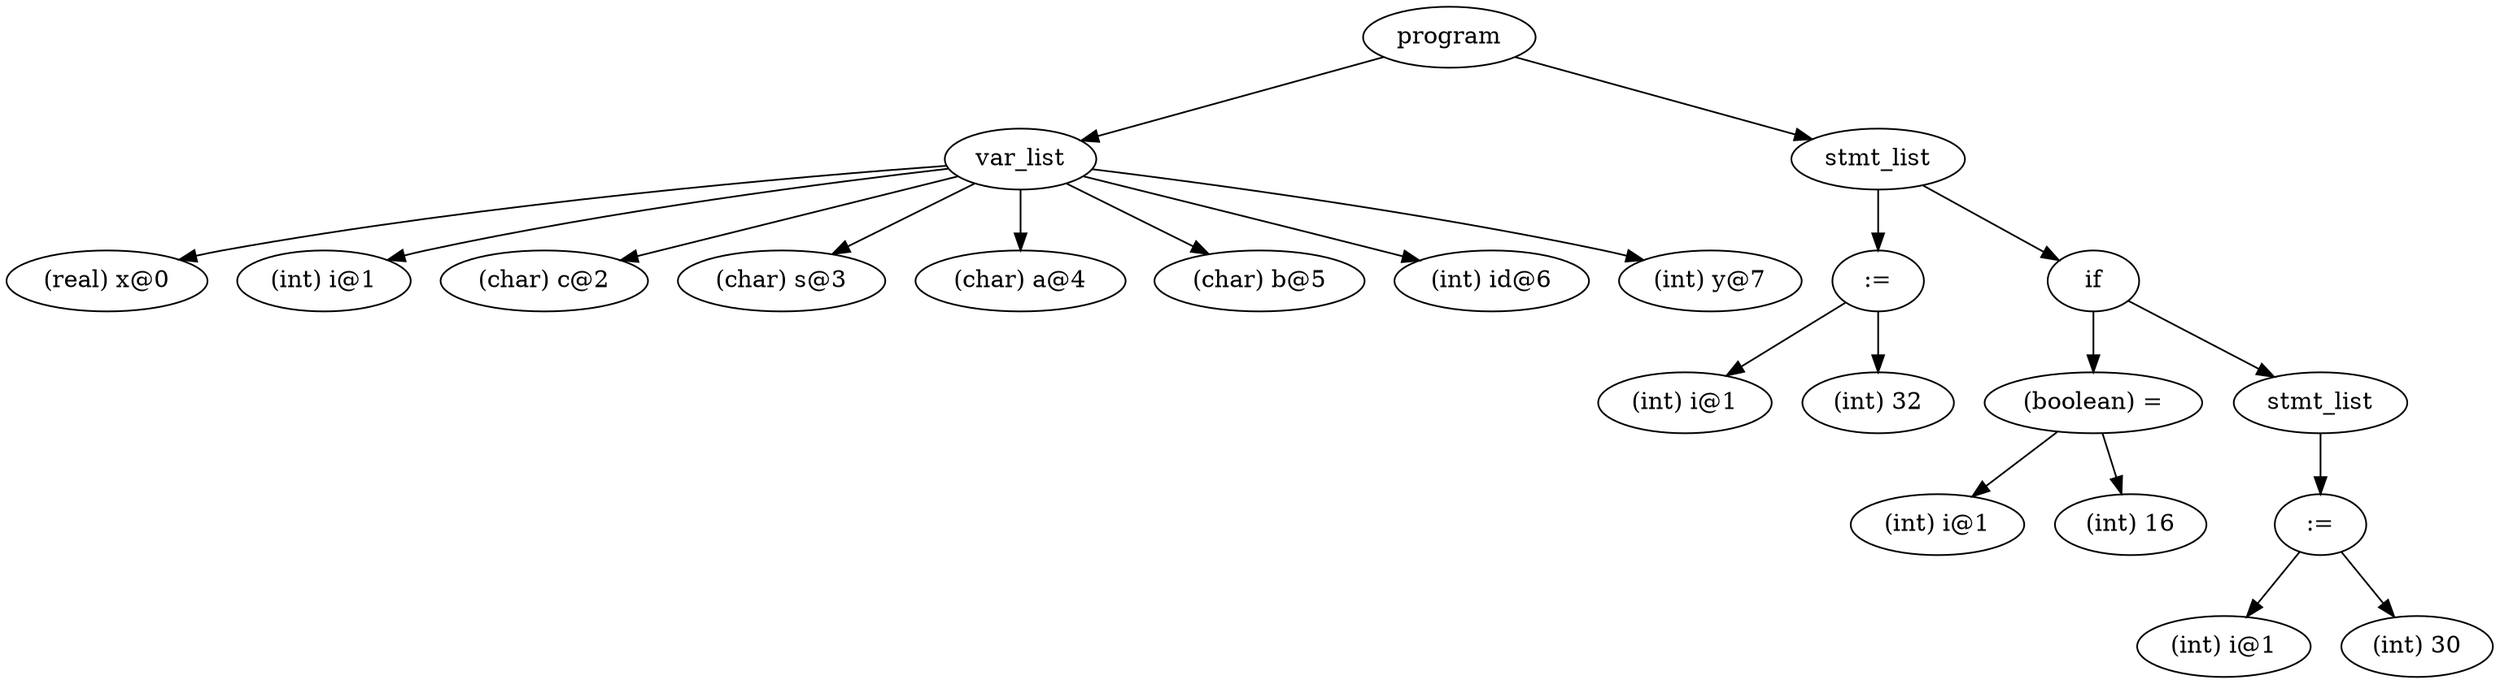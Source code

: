 digraph {
graph [ordering="out"];
node0[label="program"];
node1[label="var_list"];
node2[label="(real) x@0"];
node1 -> node2;
node3[label="(int) i@1"];
node1 -> node3;
node4[label="(char) c@2"];
node1 -> node4;
node5[label="(char) s@3"];
node1 -> node5;
node6[label="(char) a@4"];
node1 -> node6;
node7[label="(char) b@5"];
node1 -> node7;
node8[label="(int) id@6"];
node1 -> node8;
node9[label="(int) y@7"];
node1 -> node9;
node0 -> node1;
node10[label="stmt_list"];
node11[label=":="];
node12[label="(int) i@1"];
node11 -> node12;
node13[label="(int) 32"];
node11 -> node13;
node10 -> node11;
node14[label="if"];
node15[label="(boolean) ="];
node16[label="(int) i@1"];
node15 -> node16;
node17[label="(int) 16"];
node15 -> node17;
node14 -> node15;
node18[label="stmt_list"];
node19[label=":="];
node20[label="(int) i@1"];
node19 -> node20;
node21[label="(int) 30"];
node19 -> node21;
node18 -> node19;
node14 -> node18;
node10 -> node14;
node0 -> node10;
}